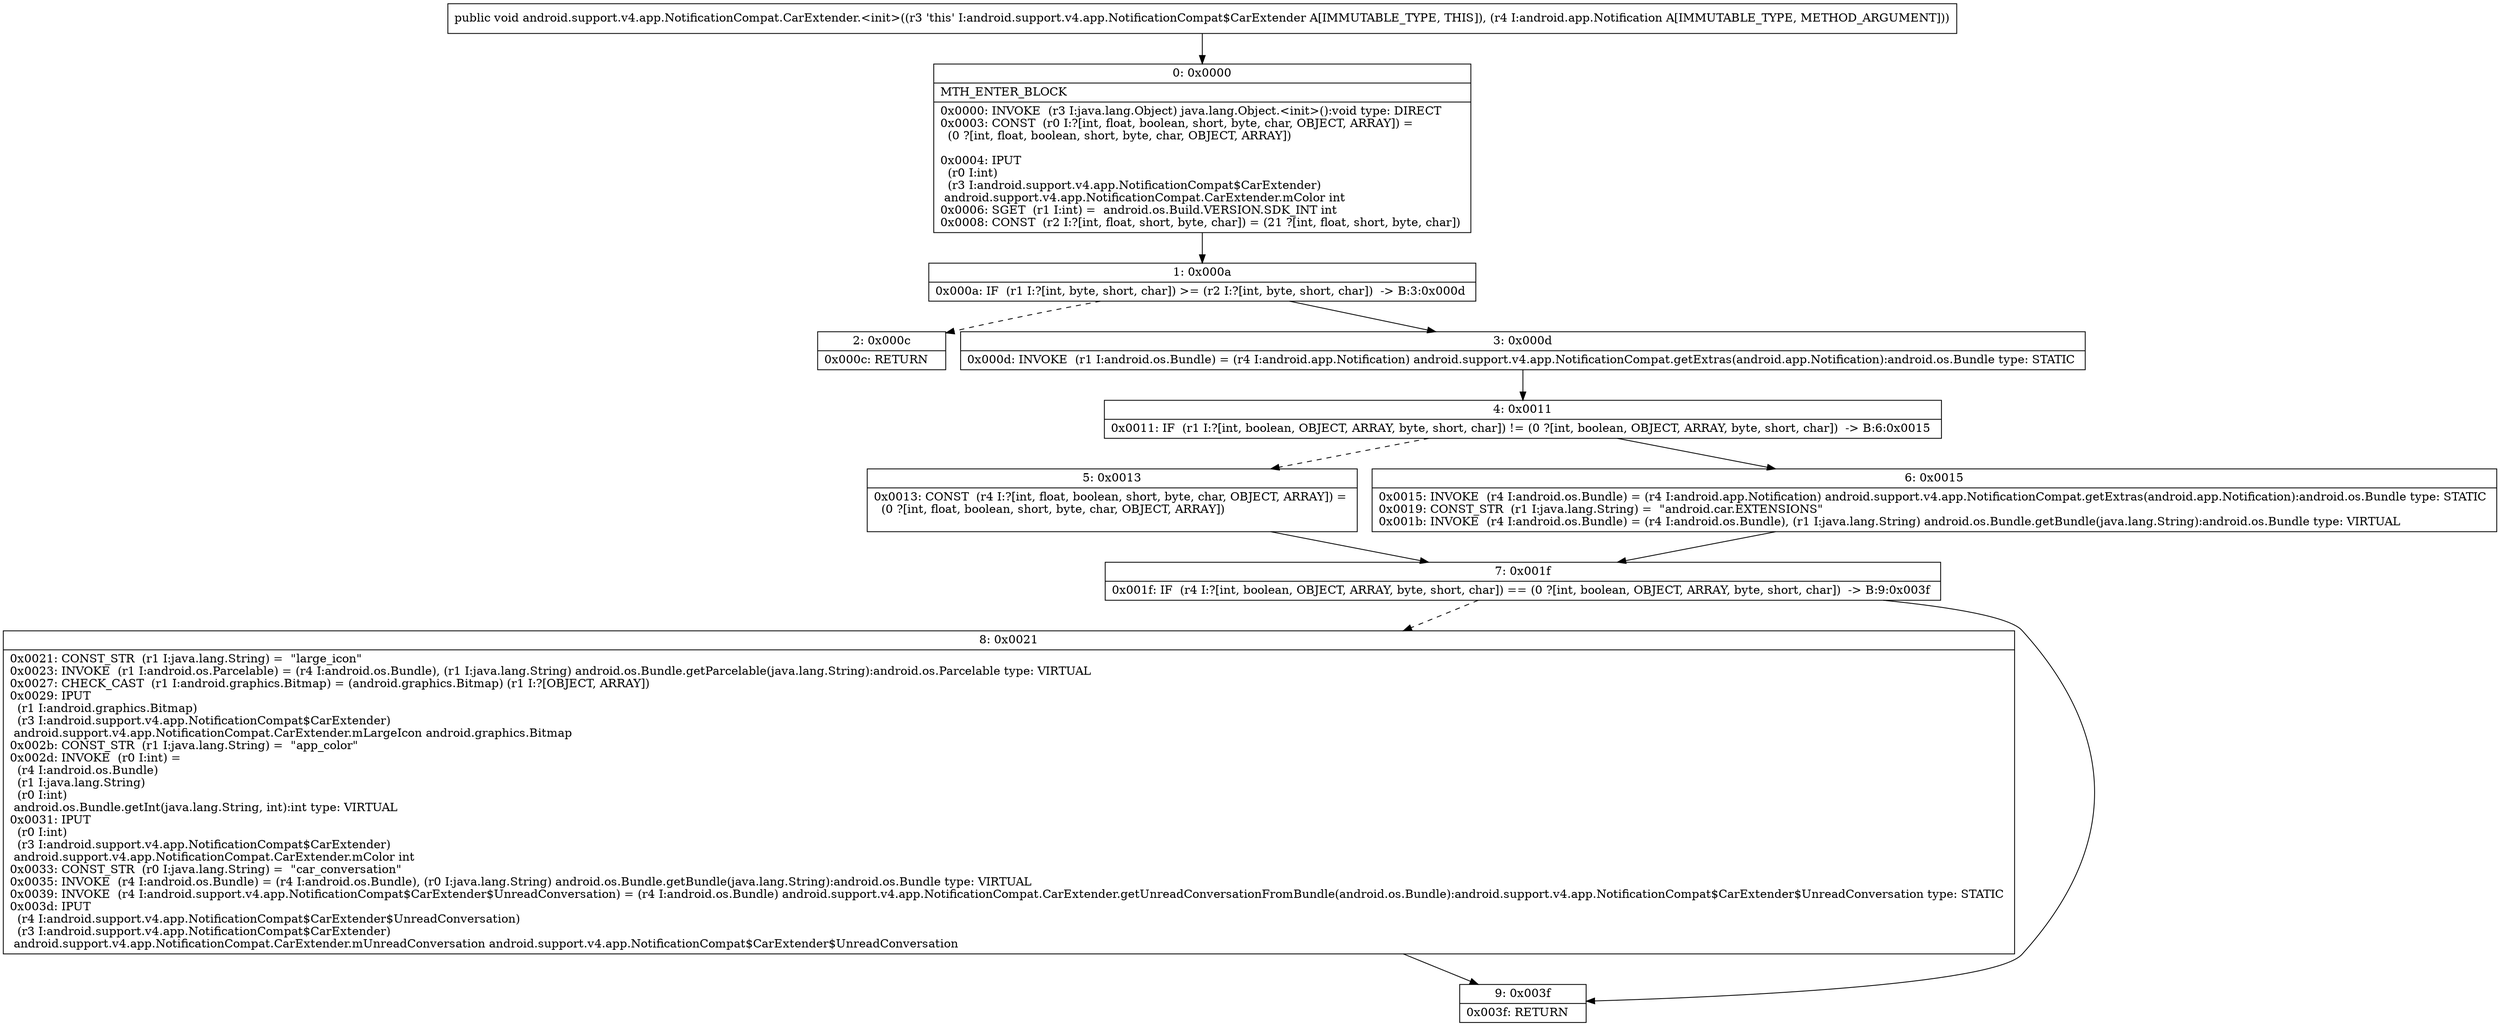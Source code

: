 digraph "CFG forandroid.support.v4.app.NotificationCompat.CarExtender.\<init\>(Landroid\/app\/Notification;)V" {
Node_0 [shape=record,label="{0\:\ 0x0000|MTH_ENTER_BLOCK\l|0x0000: INVOKE  (r3 I:java.lang.Object) java.lang.Object.\<init\>():void type: DIRECT \l0x0003: CONST  (r0 I:?[int, float, boolean, short, byte, char, OBJECT, ARRAY]) = \l  (0 ?[int, float, boolean, short, byte, char, OBJECT, ARRAY])\l \l0x0004: IPUT  \l  (r0 I:int)\l  (r3 I:android.support.v4.app.NotificationCompat$CarExtender)\l android.support.v4.app.NotificationCompat.CarExtender.mColor int \l0x0006: SGET  (r1 I:int) =  android.os.Build.VERSION.SDK_INT int \l0x0008: CONST  (r2 I:?[int, float, short, byte, char]) = (21 ?[int, float, short, byte, char]) \l}"];
Node_1 [shape=record,label="{1\:\ 0x000a|0x000a: IF  (r1 I:?[int, byte, short, char]) \>= (r2 I:?[int, byte, short, char])  \-\> B:3:0x000d \l}"];
Node_2 [shape=record,label="{2\:\ 0x000c|0x000c: RETURN   \l}"];
Node_3 [shape=record,label="{3\:\ 0x000d|0x000d: INVOKE  (r1 I:android.os.Bundle) = (r4 I:android.app.Notification) android.support.v4.app.NotificationCompat.getExtras(android.app.Notification):android.os.Bundle type: STATIC \l}"];
Node_4 [shape=record,label="{4\:\ 0x0011|0x0011: IF  (r1 I:?[int, boolean, OBJECT, ARRAY, byte, short, char]) != (0 ?[int, boolean, OBJECT, ARRAY, byte, short, char])  \-\> B:6:0x0015 \l}"];
Node_5 [shape=record,label="{5\:\ 0x0013|0x0013: CONST  (r4 I:?[int, float, boolean, short, byte, char, OBJECT, ARRAY]) = \l  (0 ?[int, float, boolean, short, byte, char, OBJECT, ARRAY])\l \l}"];
Node_6 [shape=record,label="{6\:\ 0x0015|0x0015: INVOKE  (r4 I:android.os.Bundle) = (r4 I:android.app.Notification) android.support.v4.app.NotificationCompat.getExtras(android.app.Notification):android.os.Bundle type: STATIC \l0x0019: CONST_STR  (r1 I:java.lang.String) =  \"android.car.EXTENSIONS\" \l0x001b: INVOKE  (r4 I:android.os.Bundle) = (r4 I:android.os.Bundle), (r1 I:java.lang.String) android.os.Bundle.getBundle(java.lang.String):android.os.Bundle type: VIRTUAL \l}"];
Node_7 [shape=record,label="{7\:\ 0x001f|0x001f: IF  (r4 I:?[int, boolean, OBJECT, ARRAY, byte, short, char]) == (0 ?[int, boolean, OBJECT, ARRAY, byte, short, char])  \-\> B:9:0x003f \l}"];
Node_8 [shape=record,label="{8\:\ 0x0021|0x0021: CONST_STR  (r1 I:java.lang.String) =  \"large_icon\" \l0x0023: INVOKE  (r1 I:android.os.Parcelable) = (r4 I:android.os.Bundle), (r1 I:java.lang.String) android.os.Bundle.getParcelable(java.lang.String):android.os.Parcelable type: VIRTUAL \l0x0027: CHECK_CAST  (r1 I:android.graphics.Bitmap) = (android.graphics.Bitmap) (r1 I:?[OBJECT, ARRAY]) \l0x0029: IPUT  \l  (r1 I:android.graphics.Bitmap)\l  (r3 I:android.support.v4.app.NotificationCompat$CarExtender)\l android.support.v4.app.NotificationCompat.CarExtender.mLargeIcon android.graphics.Bitmap \l0x002b: CONST_STR  (r1 I:java.lang.String) =  \"app_color\" \l0x002d: INVOKE  (r0 I:int) = \l  (r4 I:android.os.Bundle)\l  (r1 I:java.lang.String)\l  (r0 I:int)\l android.os.Bundle.getInt(java.lang.String, int):int type: VIRTUAL \l0x0031: IPUT  \l  (r0 I:int)\l  (r3 I:android.support.v4.app.NotificationCompat$CarExtender)\l android.support.v4.app.NotificationCompat.CarExtender.mColor int \l0x0033: CONST_STR  (r0 I:java.lang.String) =  \"car_conversation\" \l0x0035: INVOKE  (r4 I:android.os.Bundle) = (r4 I:android.os.Bundle), (r0 I:java.lang.String) android.os.Bundle.getBundle(java.lang.String):android.os.Bundle type: VIRTUAL \l0x0039: INVOKE  (r4 I:android.support.v4.app.NotificationCompat$CarExtender$UnreadConversation) = (r4 I:android.os.Bundle) android.support.v4.app.NotificationCompat.CarExtender.getUnreadConversationFromBundle(android.os.Bundle):android.support.v4.app.NotificationCompat$CarExtender$UnreadConversation type: STATIC \l0x003d: IPUT  \l  (r4 I:android.support.v4.app.NotificationCompat$CarExtender$UnreadConversation)\l  (r3 I:android.support.v4.app.NotificationCompat$CarExtender)\l android.support.v4.app.NotificationCompat.CarExtender.mUnreadConversation android.support.v4.app.NotificationCompat$CarExtender$UnreadConversation \l}"];
Node_9 [shape=record,label="{9\:\ 0x003f|0x003f: RETURN   \l}"];
MethodNode[shape=record,label="{public void android.support.v4.app.NotificationCompat.CarExtender.\<init\>((r3 'this' I:android.support.v4.app.NotificationCompat$CarExtender A[IMMUTABLE_TYPE, THIS]), (r4 I:android.app.Notification A[IMMUTABLE_TYPE, METHOD_ARGUMENT])) }"];
MethodNode -> Node_0;
Node_0 -> Node_1;
Node_1 -> Node_2[style=dashed];
Node_1 -> Node_3;
Node_3 -> Node_4;
Node_4 -> Node_5[style=dashed];
Node_4 -> Node_6;
Node_5 -> Node_7;
Node_6 -> Node_7;
Node_7 -> Node_8[style=dashed];
Node_7 -> Node_9;
Node_8 -> Node_9;
}

